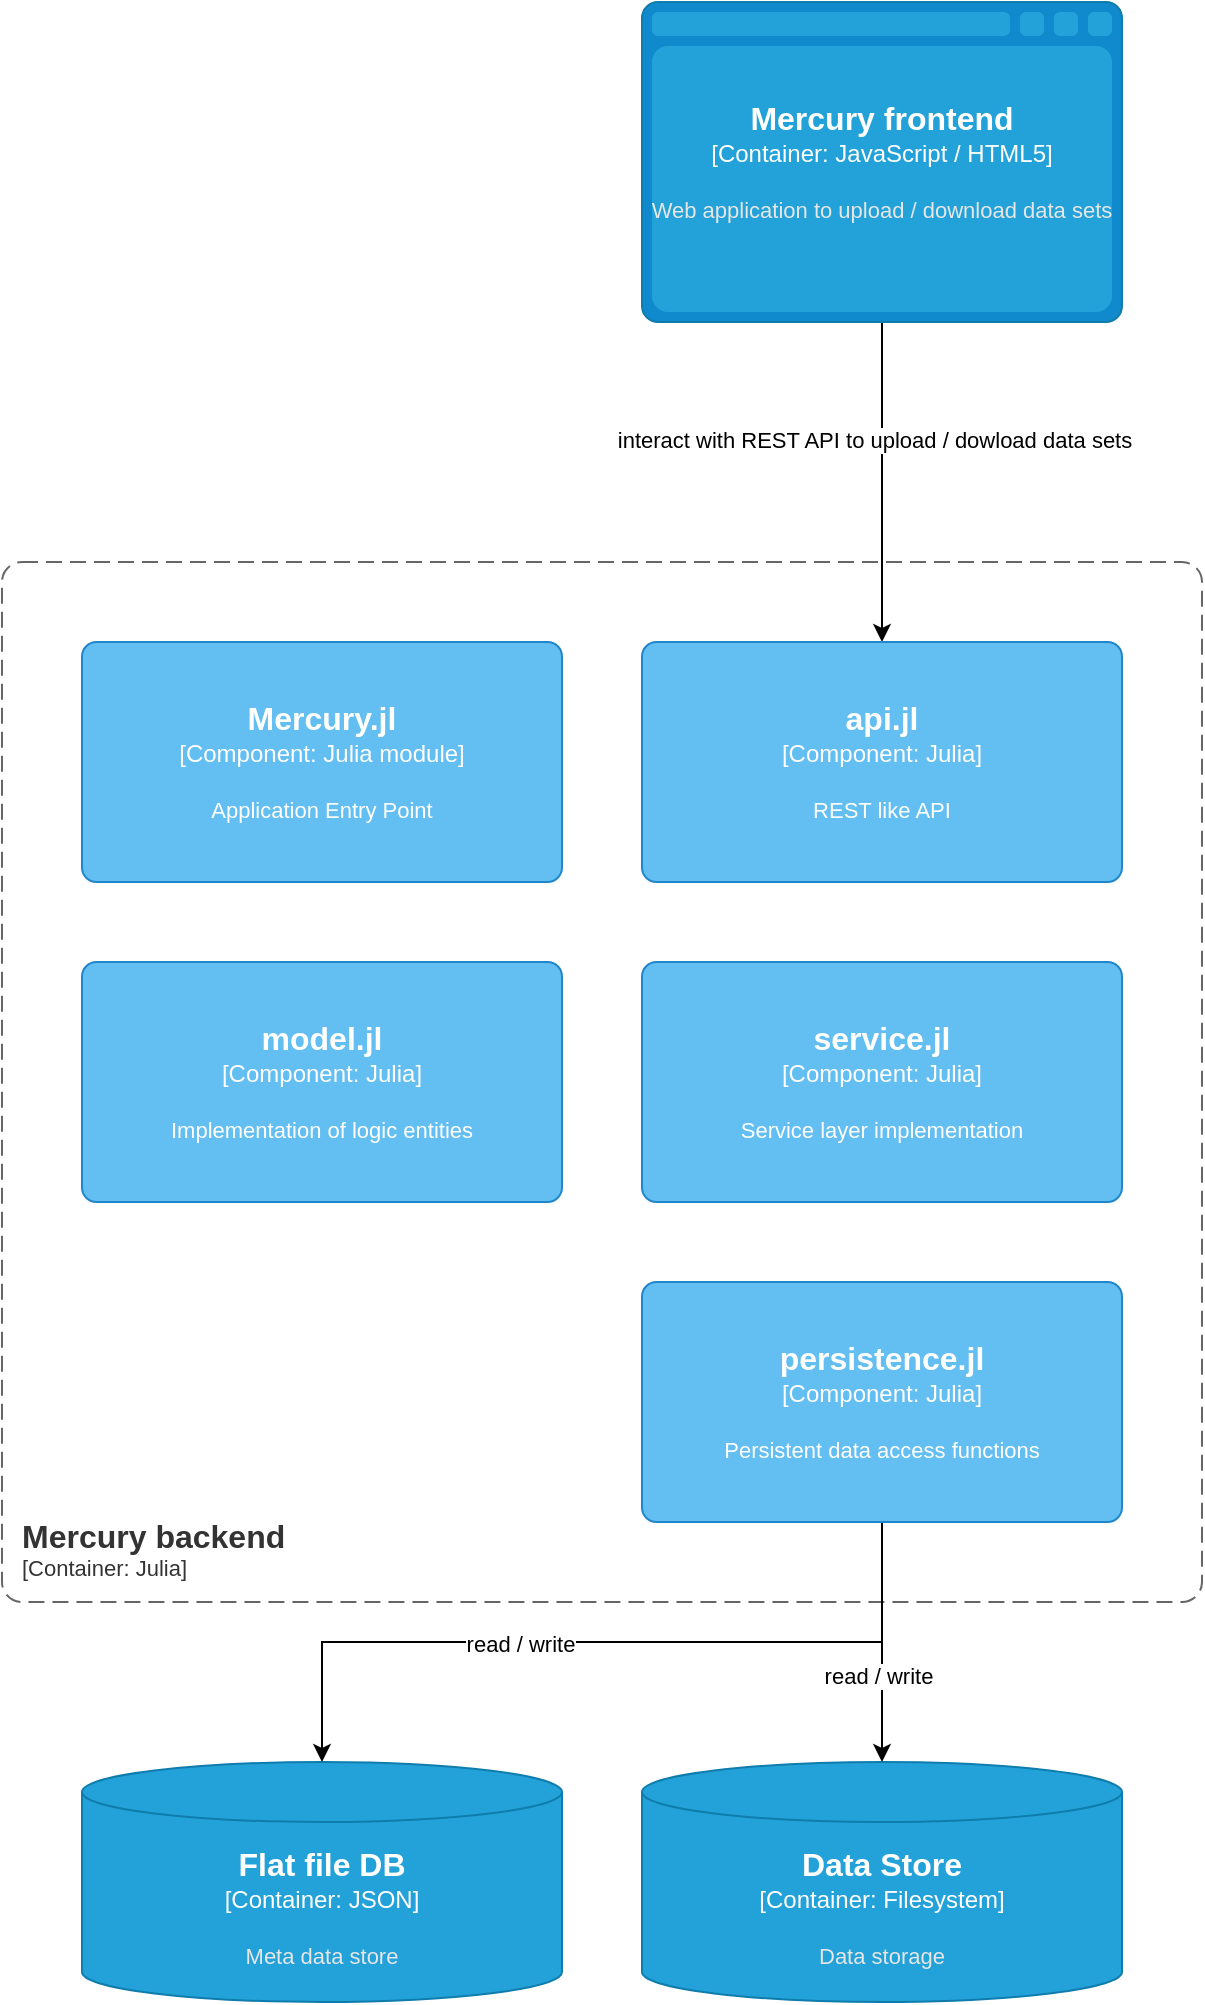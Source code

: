 <mxfile version="20.7.4" type="device"><diagram id="V8oXory5bb0FDVV_OR9r" name="Seite-1"><mxGraphModel dx="1709" dy="986" grid="1" gridSize="10" guides="1" tooltips="1" connect="1" arrows="1" fold="1" page="1" pageScale="1" pageWidth="1169" pageHeight="827" math="0" shadow="0"><root><mxCell id="0"/><mxCell id="1" parent="0"/><object placeholders="1" c4Name="Mercury backend" c4Type="ContainerScopeBoundary" c4Application="Container: Julia" label="&lt;font style=&quot;font-size: 16px&quot;&gt;&lt;b&gt;&lt;div style=&quot;text-align: left&quot;&gt;%c4Name%&lt;/div&gt;&lt;/b&gt;&lt;/font&gt;&lt;div style=&quot;text-align: left&quot;&gt;[%c4Application%]&lt;/div&gt;" id="i_sOfW6IwJeDtTh6LhQm-1"><mxCell style="rounded=1;fontSize=11;whiteSpace=wrap;html=1;dashed=1;arcSize=20;fillColor=none;strokeColor=#666666;fontColor=#333333;labelBackgroundColor=none;align=left;verticalAlign=bottom;labelBorderColor=none;spacingTop=0;spacing=10;dashPattern=8 4;metaEdit=1;rotatable=0;perimeter=rectanglePerimeter;noLabel=0;labelPadding=0;allowArrows=0;connectable=0;expand=0;recursiveResize=0;editable=1;pointerEvents=0;absoluteArcSize=1;points=[[0.25,0,0],[0.5,0,0],[0.75,0,0],[1,0.25,0],[1,0.5,0],[1,0.75,0],[0.75,1,0],[0.5,1,0],[0.25,1,0],[0,0.75,0],[0,0.5,0],[0,0.25,0]];" parent="1" vertex="1"><mxGeometry x="200" y="320" width="600" height="520" as="geometry"/></mxCell></object><mxCell id="i_sOfW6IwJeDtTh6LhQm-14" style="edgeStyle=orthogonalEdgeStyle;rounded=0;orthogonalLoop=1;jettySize=auto;html=1;entryX=0.5;entryY=0;entryDx=0;entryDy=0;entryPerimeter=0;" parent="1" source="i_sOfW6IwJeDtTh6LhQm-2" target="i_sOfW6IwJeDtTh6LhQm-6" edge="1"><mxGeometry relative="1" as="geometry"/></mxCell><mxCell id="i_sOfW6IwJeDtTh6LhQm-26" value="interact with REST API to upload / dowload data sets" style="edgeLabel;html=1;align=center;verticalAlign=middle;resizable=0;points=[];" parent="i_sOfW6IwJeDtTh6LhQm-14" vertex="1" connectable="0"><mxGeometry x="-0.261" y="-4" relative="1" as="geometry"><mxPoint as="offset"/></mxGeometry></mxCell><object placeholders="1" c4Type="Mercury frontend" c4Container="Container" c4Technology="JavaScript / HTML5" c4Description="Web application to upload / download data sets" label="&lt;font style=&quot;font-size: 16px&quot;&gt;&lt;b&gt;%c4Type%&lt;/b&gt;&lt;/font&gt;&lt;div&gt;[%c4Container%:&amp;nbsp;%c4Technology%]&lt;/div&gt;&lt;br&gt;&lt;div&gt;&lt;font style=&quot;font-size: 11px&quot;&gt;&lt;font color=&quot;#E6E6E6&quot;&gt;%c4Description%&lt;/font&gt;&lt;/div&gt;" id="i_sOfW6IwJeDtTh6LhQm-2"><mxCell style="shape=mxgraph.c4.webBrowserContainer2;whiteSpace=wrap;html=1;boundedLbl=1;rounded=0;labelBackgroundColor=none;strokeColor=#118ACD;fillColor=#23A2D9;strokeColor=#118ACD;strokeColor2=#0E7DAD;fontSize=12;fontColor=#ffffff;align=center;metaEdit=1;points=[[0.5,0,0],[1,0.25,0],[1,0.5,0],[1,0.75,0],[0.5,1,0],[0,0.75,0],[0,0.5,0],[0,0.25,0]];resizable=0;" parent="1" vertex="1"><mxGeometry x="520" y="40" width="240" height="160" as="geometry"/></mxCell></object><object placeholders="1" c4Type="Flat file DB" c4Container="Container" c4Technology="JSON" c4Description="Meta data store" label="&lt;font style=&quot;font-size: 16px&quot;&gt;&lt;b&gt;%c4Type%&lt;/b&gt;&lt;/font&gt;&lt;div&gt;[%c4Container%:&amp;nbsp;%c4Technology%]&lt;/div&gt;&lt;br&gt;&lt;div&gt;&lt;font style=&quot;font-size: 11px&quot;&gt;&lt;font color=&quot;#E6E6E6&quot;&gt;%c4Description%&lt;/font&gt;&lt;/div&gt;" id="i_sOfW6IwJeDtTh6LhQm-3"><mxCell style="shape=cylinder3;size=15;whiteSpace=wrap;html=1;boundedLbl=1;rounded=0;labelBackgroundColor=none;fillColor=#23A2D9;fontSize=12;fontColor=#ffffff;align=center;strokeColor=#0E7DAD;metaEdit=1;points=[[0.5,0,0],[1,0.25,0],[1,0.5,0],[1,0.75,0],[0.5,1,0],[0,0.75,0],[0,0.5,0],[0,0.25,0]];resizable=0;" parent="1" vertex="1"><mxGeometry x="240" y="920" width="240" height="120" as="geometry"/></mxCell></object><object placeholders="1" c4Type="Data Store" c4Container="Container" c4Technology="Filesystem" c4Description="Data storage" label="&lt;font style=&quot;font-size: 16px&quot;&gt;&lt;b&gt;%c4Type%&lt;/b&gt;&lt;/font&gt;&lt;div&gt;[%c4Container%:&amp;nbsp;%c4Technology%]&lt;/div&gt;&lt;br&gt;&lt;div&gt;&lt;font style=&quot;font-size: 11px&quot;&gt;&lt;font color=&quot;#E6E6E6&quot;&gt;%c4Description%&lt;/font&gt;&lt;/div&gt;" id="i_sOfW6IwJeDtTh6LhQm-4"><mxCell style="shape=cylinder3;size=15;whiteSpace=wrap;html=1;boundedLbl=1;rounded=0;labelBackgroundColor=none;fillColor=#23A2D9;fontSize=12;fontColor=#ffffff;align=center;strokeColor=#0E7DAD;metaEdit=1;points=[[0.5,0,0],[1,0.25,0],[1,0.5,0],[1,0.75,0],[0.5,1,0],[0,0.75,0],[0,0.5,0],[0,0.25,0]];resizable=0;" parent="1" vertex="1"><mxGeometry x="520" y="920" width="240" height="120" as="geometry"/></mxCell></object><object placeholders="1" c4Name="Mercury.jl" c4Type="Component" c4Technology="Julia module" c4Description="Application Entry Point" label="&lt;font style=&quot;font-size: 16px&quot;&gt;&lt;b&gt;%c4Name%&lt;/b&gt;&lt;/font&gt;&lt;div&gt;[%c4Type%: %c4Technology%]&lt;/div&gt;&lt;br&gt;&lt;div&gt;&lt;font style=&quot;font-size: 11px&quot;&gt;%c4Description%&lt;/font&gt;&lt;/div&gt;" id="i_sOfW6IwJeDtTh6LhQm-5"><mxCell style="rounded=1;whiteSpace=wrap;html=1;labelBackgroundColor=none;fillColor=#63BEF2;fontColor=#ffffff;align=center;arcSize=6;strokeColor=#2086C9;metaEdit=1;resizable=0;points=[[0.25,0,0],[0.5,0,0],[0.75,0,0],[1,0.25,0],[1,0.5,0],[1,0.75,0],[0.75,1,0],[0.5,1,0],[0.25,1,0],[0,0.75,0],[0,0.5,0],[0,0.25,0]];" parent="1" vertex="1"><mxGeometry x="240" y="360" width="240" height="120" as="geometry"/></mxCell></object><object placeholders="1" c4Name="api.jl" c4Type="Component" c4Technology="Julia" c4Description="REST like API" label="&lt;font style=&quot;font-size: 16px&quot;&gt;&lt;b&gt;%c4Name%&lt;/b&gt;&lt;/font&gt;&lt;div&gt;[%c4Type%: %c4Technology%]&lt;/div&gt;&lt;br&gt;&lt;div&gt;&lt;font style=&quot;font-size: 11px&quot;&gt;%c4Description%&lt;/font&gt;&lt;/div&gt;" id="i_sOfW6IwJeDtTh6LhQm-6"><mxCell style="rounded=1;whiteSpace=wrap;html=1;labelBackgroundColor=none;fillColor=#63BEF2;fontColor=#ffffff;align=center;arcSize=6;strokeColor=#2086C9;metaEdit=1;resizable=0;points=[[0.25,0,0],[0.5,0,0],[0.75,0,0],[1,0.25,0],[1,0.5,0],[1,0.75,0],[0.75,1,0],[0.5,1,0],[0.25,1,0],[0,0.75,0],[0,0.5,0],[0,0.25,0]];" parent="1" vertex="1"><mxGeometry x="520" y="360" width="240" height="120" as="geometry"/></mxCell></object><object placeholders="1" c4Name="service.jl" c4Type="Component" c4Technology="Julia" c4Description="Service layer implementation" label="&lt;font style=&quot;font-size: 16px&quot;&gt;&lt;b&gt;%c4Name%&lt;/b&gt;&lt;/font&gt;&lt;div&gt;[%c4Type%: %c4Technology%]&lt;/div&gt;&lt;br&gt;&lt;div&gt;&lt;font style=&quot;font-size: 11px&quot;&gt;%c4Description%&lt;/font&gt;&lt;/div&gt;" id="i_sOfW6IwJeDtTh6LhQm-7"><mxCell style="rounded=1;whiteSpace=wrap;html=1;labelBackgroundColor=none;fillColor=#63BEF2;fontColor=#ffffff;align=center;arcSize=6;strokeColor=#2086C9;metaEdit=1;resizable=0;points=[[0.25,0,0],[0.5,0,0],[0.75,0,0],[1,0.25,0],[1,0.5,0],[1,0.75,0],[0.75,1,0],[0.5,1,0],[0.25,1,0],[0,0.75,0],[0,0.5,0],[0,0.25,0]];" parent="1" vertex="1"><mxGeometry x="520" y="520" width="240" height="120" as="geometry"/></mxCell></object><object placeholders="1" c4Name="model.jl" c4Type="Component" c4Technology="Julia" c4Description="Implementation of logic entities" label="&lt;font style=&quot;font-size: 16px&quot;&gt;&lt;b&gt;%c4Name%&lt;/b&gt;&lt;/font&gt;&lt;div&gt;[%c4Type%: %c4Technology%]&lt;/div&gt;&lt;br&gt;&lt;div&gt;&lt;font style=&quot;font-size: 11px&quot;&gt;%c4Description%&lt;/font&gt;&lt;/div&gt;" id="i_sOfW6IwJeDtTh6LhQm-8"><mxCell style="rounded=1;whiteSpace=wrap;html=1;labelBackgroundColor=none;fillColor=#63BEF2;fontColor=#ffffff;align=center;arcSize=6;strokeColor=#2086C9;metaEdit=1;resizable=0;points=[[0.25,0,0],[0.5,0,0],[0.75,0,0],[1,0.25,0],[1,0.5,0],[1,0.75,0],[0.75,1,0],[0.5,1,0],[0.25,1,0],[0,0.75,0],[0,0.5,0],[0,0.25,0]];" parent="1" vertex="1"><mxGeometry x="240" y="520" width="240" height="120" as="geometry"/></mxCell></object><mxCell id="i_sOfW6IwJeDtTh6LhQm-16" style="edgeStyle=orthogonalEdgeStyle;rounded=0;orthogonalLoop=1;jettySize=auto;html=1;entryX=0.5;entryY=0;entryDx=0;entryDy=0;entryPerimeter=0;exitX=0.5;exitY=1;exitDx=0;exitDy=0;exitPerimeter=0;" parent="1" source="i_sOfW6IwJeDtTh6LhQm-9" target="i_sOfW6IwJeDtTh6LhQm-3" edge="1"><mxGeometry relative="1" as="geometry"><mxPoint x="640" y="1070" as="sourcePoint"/></mxGeometry></mxCell><mxCell id="i_sOfW6IwJeDtTh6LhQm-17" value="read / write" style="edgeLabel;html=1;align=center;verticalAlign=middle;resizable=0;points=[];" parent="i_sOfW6IwJeDtTh6LhQm-16" vertex="1" connectable="0"><mxGeometry x="0.207" y="1" relative="1" as="geometry"><mxPoint as="offset"/></mxGeometry></mxCell><mxCell id="i_sOfW6IwJeDtTh6LhQm-18" style="edgeStyle=orthogonalEdgeStyle;rounded=0;orthogonalLoop=1;jettySize=auto;html=1;entryX=0.5;entryY=0;entryDx=0;entryDy=0;entryPerimeter=0;exitX=0.5;exitY=1;exitDx=0;exitDy=0;exitPerimeter=0;" parent="1" source="i_sOfW6IwJeDtTh6LhQm-9" target="i_sOfW6IwJeDtTh6LhQm-4" edge="1"><mxGeometry relative="1" as="geometry"><mxPoint x="640" y="1070" as="sourcePoint"/></mxGeometry></mxCell><mxCell id="i_sOfW6IwJeDtTh6LhQm-19" value="read / write" style="edgeLabel;html=1;align=center;verticalAlign=middle;resizable=0;points=[];" parent="i_sOfW6IwJeDtTh6LhQm-18" vertex="1" connectable="0"><mxGeometry x="0.287" y="-2" relative="1" as="geometry"><mxPoint as="offset"/></mxGeometry></mxCell><object placeholders="1" c4Name="persistence.jl" c4Type="Component" c4Technology="Julia" c4Description="Persistent data access functions" label="&lt;font style=&quot;font-size: 16px&quot;&gt;&lt;b&gt;%c4Name%&lt;/b&gt;&lt;/font&gt;&lt;div&gt;[%c4Type%: %c4Technology%]&lt;/div&gt;&lt;br&gt;&lt;div&gt;&lt;font style=&quot;font-size: 11px&quot;&gt;%c4Description%&lt;/font&gt;&lt;/div&gt;" id="i_sOfW6IwJeDtTh6LhQm-9"><mxCell style="rounded=1;whiteSpace=wrap;html=1;labelBackgroundColor=none;fillColor=#63BEF2;fontColor=#ffffff;align=center;arcSize=6;strokeColor=#2086C9;metaEdit=1;resizable=0;points=[[0.25,0,0],[0.5,0,0],[0.75,0,0],[1,0.25,0],[1,0.5,0],[1,0.75,0],[0.75,1,0],[0.5,1,0],[0.25,1,0],[0,0.75,0],[0,0.5,0],[0,0.25,0]];" parent="1" vertex="1"><mxGeometry x="520" y="680" width="240" height="120" as="geometry"/></mxCell></object></root></mxGraphModel></diagram></mxfile>